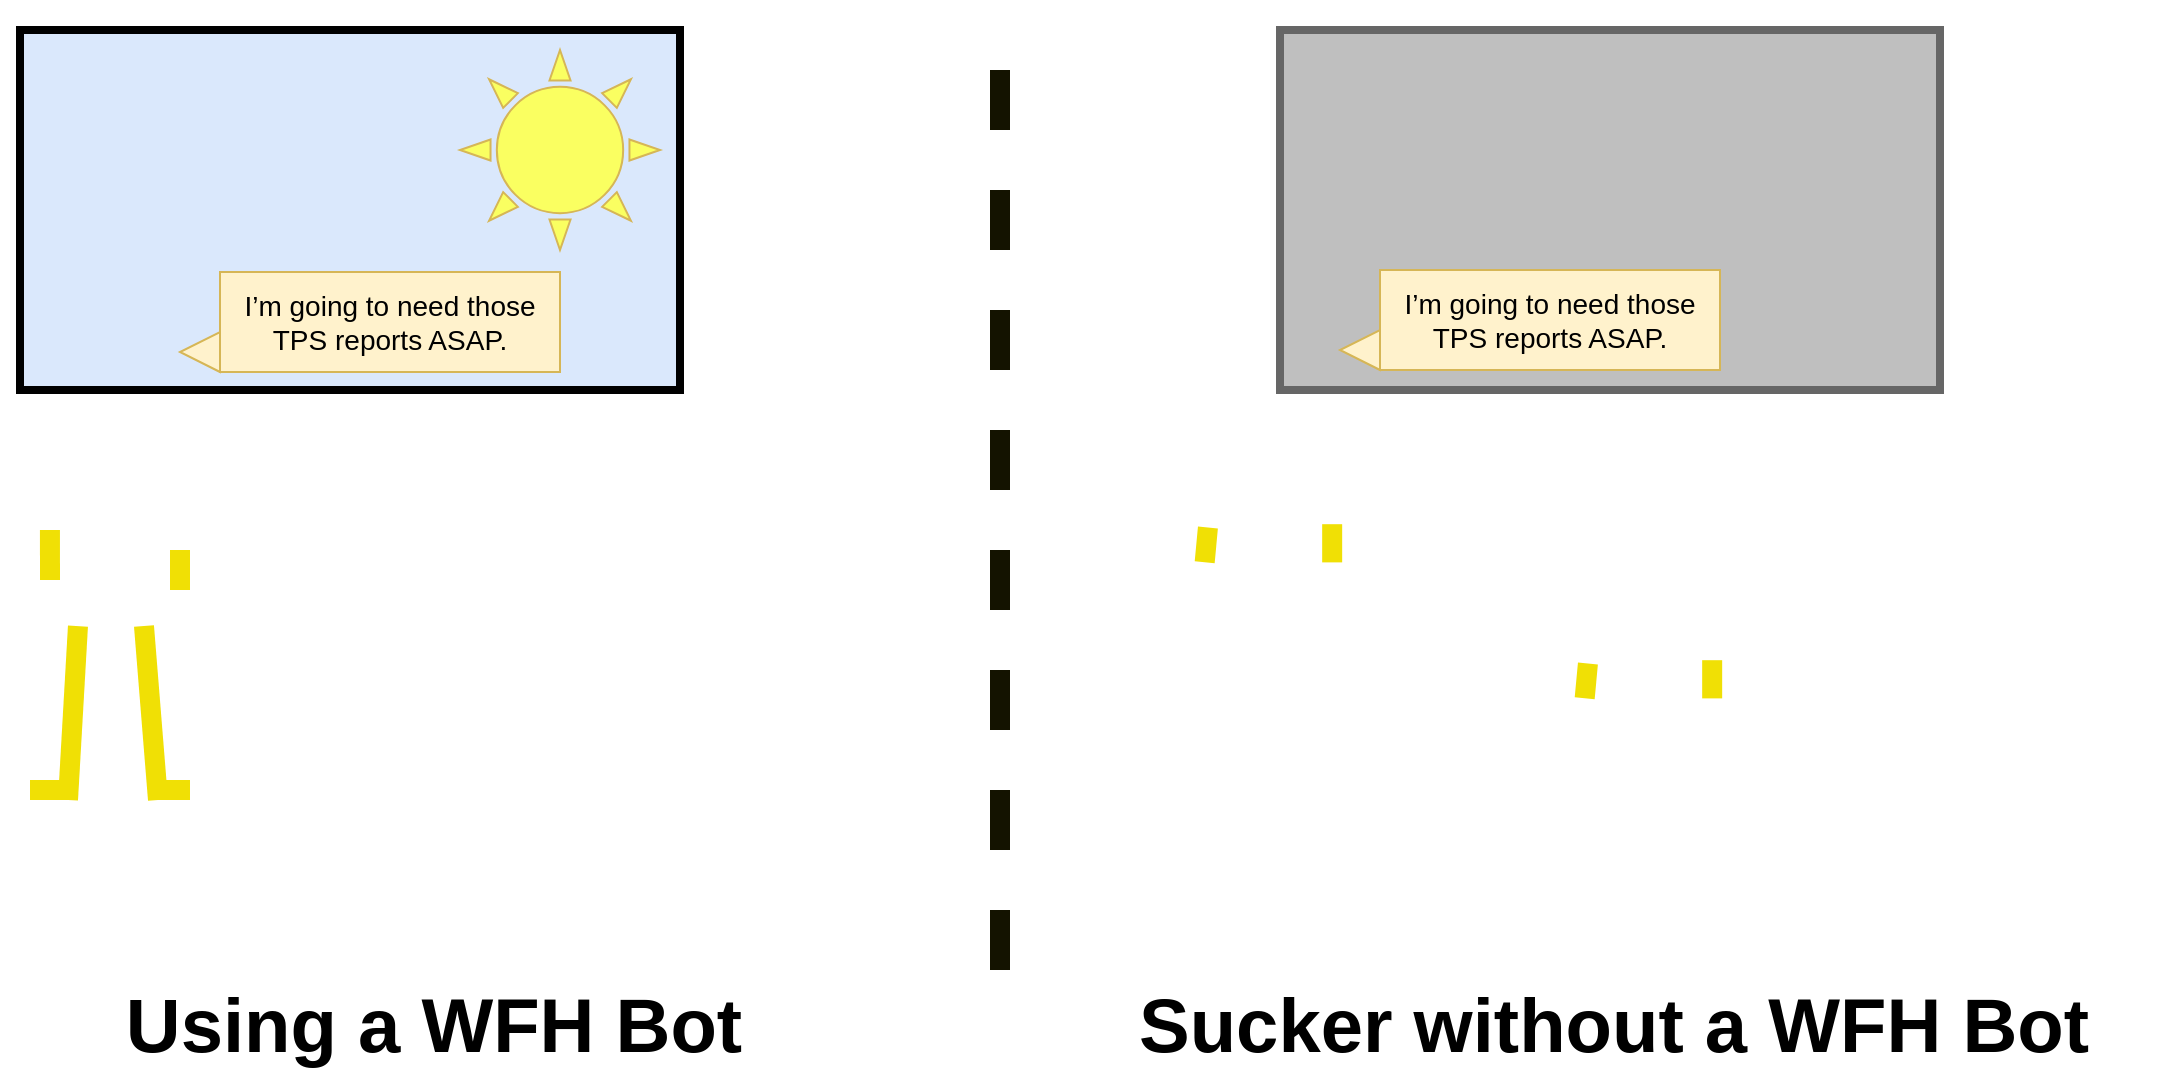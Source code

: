 <mxfile version="14.2.9" type="device"><diagram id="miBD3U49jxkPm7xhx8Oq" name="Page-1"><mxGraphModel dx="1892" dy="1666" grid="1" gridSize="10" guides="1" tooltips="1" connect="1" arrows="1" fold="1" page="1" pageScale="1" pageWidth="1100" pageHeight="850" math="0" shadow="0"><root><mxCell id="0"/><mxCell id="1" parent="0"/><mxCell id="nrNRSQf-IWqb1EBFZi1o-42" value="" style="rounded=0;whiteSpace=wrap;html=1;strokeWidth=4;strokeColor=#666666;fontColor=#333333;fillColor=#BFBFBF;" vertex="1" parent="1"><mxGeometry x="660" y="10" width="330" height="180" as="geometry"/></mxCell><mxCell id="nrNRSQf-IWqb1EBFZi1o-18" value="" style="shape=image;html=1;verticalAlign=top;verticalLabelPosition=bottom;labelBackgroundColor=#ffffff;imageAspect=0;aspect=fixed;image=https://cdn1.iconfinder.com/data/icons/amenities-outline-ii/48/_desk-128.png" vertex="1" parent="1"><mxGeometry x="130" y="210" width="185" height="185" as="geometry"/></mxCell><mxCell id="nrNRSQf-IWqb1EBFZi1o-21" value="" style="rounded=0;whiteSpace=wrap;html=1;fillColor=#dae8fc;strokeWidth=4;" vertex="1" parent="1"><mxGeometry x="30" y="10" width="330" height="180" as="geometry"/></mxCell><mxCell id="nrNRSQf-IWqb1EBFZi1o-17" value="" style="group" vertex="1" connectable="0" parent="1"><mxGeometry x="20" y="130" width="110" height="265" as="geometry"/></mxCell><mxCell id="nrNRSQf-IWqb1EBFZi1o-9" value="" style="endArrow=none;html=1;entryX=0.73;entryY=0.556;entryDx=0;entryDy=0;strokeWidth=10;entryPerimeter=0;fillColor=#fff2cc;strokeColor=#F0E005;" edge="1" parent="nrNRSQf-IWqb1EBFZi1o-17" target="nrNRSQf-IWqb1EBFZi1o-2"><mxGeometry width="50" height="50" relative="1" as="geometry"><mxPoint x="79" y="265" as="sourcePoint"/><mxPoint x="175" y="140" as="targetPoint"/></mxGeometry></mxCell><mxCell id="nrNRSQf-IWqb1EBFZi1o-10" value="" style="endArrow=none;html=1;strokeWidth=10;entryX=0.206;entryY=0.556;entryDx=0;entryDy=0;entryPerimeter=0;strokeColor=#F0E005;" edge="1" parent="nrNRSQf-IWqb1EBFZi1o-17" target="nrNRSQf-IWqb1EBFZi1o-2"><mxGeometry width="50" height="50" relative="1" as="geometry"><mxPoint x="34" y="265" as="sourcePoint"/><mxPoint x="175" y="140" as="targetPoint"/></mxGeometry></mxCell><mxCell id="nrNRSQf-IWqb1EBFZi1o-2" value="" style="shape=image;html=1;verticalAlign=top;verticalLabelPosition=bottom;labelBackgroundColor=#ffffff;imageAspect=0;aspect=fixed;image=https://cdn1.iconfinder.com/data/icons/clothes-outfit-line-shop-aholic/512/Panties-128.png" vertex="1" parent="nrNRSQf-IWqb1EBFZi1o-17"><mxGeometry x="26" y="143" width="63" height="63" as="geometry"/></mxCell><mxCell id="nrNRSQf-IWqb1EBFZi1o-13" value="" style="endArrow=none;html=1;strokeColor=#F0E005;strokeWidth=10;" edge="1" parent="nrNRSQf-IWqb1EBFZi1o-17"><mxGeometry width="50" height="50" relative="1" as="geometry"><mxPoint x="75" y="260" as="sourcePoint"/><mxPoint x="95" y="260" as="targetPoint"/></mxGeometry></mxCell><mxCell id="nrNRSQf-IWqb1EBFZi1o-14" value="" style="endArrow=none;html=1;strokeColor=#F0E005;strokeWidth=10;" edge="1" parent="nrNRSQf-IWqb1EBFZi1o-17"><mxGeometry width="50" height="50" relative="1" as="geometry"><mxPoint x="35" y="260" as="sourcePoint"/><mxPoint x="15" y="260" as="targetPoint"/></mxGeometry></mxCell><mxCell id="nrNRSQf-IWqb1EBFZi1o-15" value="" style="endArrow=none;html=1;strokeColor=#F0E005;strokeWidth=10;" edge="1" parent="nrNRSQf-IWqb1EBFZi1o-17"><mxGeometry width="50" height="50" relative="1" as="geometry"><mxPoint x="90" y="140" as="sourcePoint"/><mxPoint x="90" y="160" as="targetPoint"/></mxGeometry></mxCell><mxCell id="nrNRSQf-IWqb1EBFZi1o-16" value="" style="endArrow=none;html=1;strokeColor=#F0E005;strokeWidth=10;exitX=0.227;exitY=0.727;exitDx=0;exitDy=0;exitPerimeter=0;" edge="1" parent="nrNRSQf-IWqb1EBFZi1o-17" source="nrNRSQf-IWqb1EBFZi1o-3"><mxGeometry width="50" height="50" relative="1" as="geometry"><mxPoint x="125" y="190" as="sourcePoint"/><mxPoint x="25" y="155" as="targetPoint"/></mxGeometry></mxCell><mxCell id="nrNRSQf-IWqb1EBFZi1o-3" value="" style="shape=image;html=1;verticalAlign=top;verticalLabelPosition=bottom;labelBackgroundColor=#ffffff;imageAspect=0;aspect=fixed;image=https://cdn2.iconfinder.com/data/icons/free-mobile-icon-kit/64/Suit.png" vertex="1" parent="nrNRSQf-IWqb1EBFZi1o-17"><mxGeometry y="50" width="110" height="110" as="geometry"/></mxCell><mxCell id="nrNRSQf-IWqb1EBFZi1o-11" value="" style="shape=image;html=1;verticalAlign=top;verticalLabelPosition=bottom;labelBackgroundColor=#ffffff;imageAspect=0;aspect=fixed;image=https://cdn3.iconfinder.com/data/icons/emoji-1-4/64/_sunglasses_cool_smiley-128.png" vertex="1" parent="nrNRSQf-IWqb1EBFZi1o-17"><mxGeometry x="23.5" width="63" height="63" as="geometry"/></mxCell><mxCell id="nrNRSQf-IWqb1EBFZi1o-19" value="" style="verticalLabelPosition=bottom;verticalAlign=top;html=1;shape=mxgraph.basic.sun;strokeColor=#d6b656;fillColor=#FAFF61;" vertex="1" parent="1"><mxGeometry x="250" y="20" width="100" height="100" as="geometry"/></mxCell><mxCell id="nrNRSQf-IWqb1EBFZi1o-22" value="" style="shape=image;html=1;verticalAlign=top;verticalLabelPosition=bottom;labelBackgroundColor=#ffffff;imageAspect=0;aspect=fixed;image=https://cdn1.iconfinder.com/data/icons/life-of-amazon-outline/340/macaw_parrot_animal_feather_bird_beautiful_wildlife_jungle-128.png;fillColor=#FAFF61;" vertex="1" parent="1"><mxGeometry x="266" y="122" width="68" height="68" as="geometry"/></mxCell><mxCell id="nrNRSQf-IWqb1EBFZi1o-23" value="" style="shape=image;html=1;verticalAlign=top;verticalLabelPosition=bottom;labelBackgroundColor=#ffffff;imageAspect=0;aspect=fixed;image=https://cdn4.iconfinder.com/data/icons/48x48-free-object-icons/48/Butterfly.png;fillColor=#FAFF61;direction=south;" vertex="1" parent="1"><mxGeometry x="150" y="72" width="48" height="48" as="geometry"/></mxCell><mxCell id="nrNRSQf-IWqb1EBFZi1o-24" value="" style="shape=image;html=1;verticalAlign=top;verticalLabelPosition=bottom;labelBackgroundColor=#ffffff;imageAspect=0;aspect=fixed;image=https://cdn2.iconfinder.com/data/icons/animals/48/Butterfly.png;fillColor=#FAFF61;" vertex="1" parent="1"><mxGeometry x="70" y="36" width="48" height="48" as="geometry"/></mxCell><mxCell id="nrNRSQf-IWqb1EBFZi1o-33" value="" style="group" vertex="1" connectable="0" parent="1"><mxGeometry x="580" y="122" width="147.53" height="290.5" as="geometry"/></mxCell><mxCell id="nrNRSQf-IWqb1EBFZi1o-26" value="" style="shape=image;html=1;verticalAlign=top;verticalLabelPosition=bottom;labelBackgroundColor=#ffffff;imageAspect=0;aspect=fixed;image=https://cdn2.iconfinder.com/data/icons/clothing-and-accessories-1/80/clothing_accesories_clothes_fabric-18-128.png;strokeColor=#000000;strokeWidth=4;fillColor=#FAFF61;" vertex="1" parent="nrNRSQf-IWqb1EBFZi1o-33"><mxGeometry y="132.611" width="147.526" height="147.526" as="geometry"/></mxCell><mxCell id="nrNRSQf-IWqb1EBFZi1o-32" value="" style="group" vertex="1" connectable="0" parent="nrNRSQf-IWqb1EBFZi1o-33"><mxGeometry x="24.036" width="99.458" height="290.5" as="geometry"/></mxCell><mxCell id="nrNRSQf-IWqb1EBFZi1o-27" value="" style="shape=image;html=1;verticalAlign=top;verticalLabelPosition=bottom;labelBackgroundColor=#ffffff;imageAspect=0;aspect=fixed;image=https://cdn0.iconfinder.com/data/icons/star-wars/512/c3po-128.png;strokeColor=#000000;strokeWidth=4;fillColor=#FAFF61;" vertex="1" parent="nrNRSQf-IWqb1EBFZi1o-32"><mxGeometry x="17.405" width="64.646" height="64.646" as="geometry"/></mxCell><mxCell id="nrNRSQf-IWqb1EBFZi1o-28" value="" style="shape=image;html=1;verticalAlign=top;verticalLabelPosition=bottom;labelBackgroundColor=#ffffff;imageAspect=0;aspect=fixed;image=https://cdn0.iconfinder.com/data/icons/fathers-day-3-1/64/shoe_shoelaces_boot_footwear-128.png;strokeColor=#000000;strokeWidth=4;fillColor=#FAFF61;" vertex="1" parent="nrNRSQf-IWqb1EBFZi1o-32"><mxGeometry x="58.017" y="248.645" width="39.782" height="39.782" as="geometry"/></mxCell><mxCell id="nrNRSQf-IWqb1EBFZi1o-29" value="" style="shape=image;html=1;verticalAlign=top;verticalLabelPosition=bottom;labelBackgroundColor=#ffffff;imageAspect=0;aspect=fixed;image=https://cdn0.iconfinder.com/data/icons/fathers-day-3-1/64/shoe_shoelaces_boot_footwear-128.png;strokeColor=#000000;strokeWidth=4;fillColor=#FAFF61;direction=east;flipH=1;" vertex="1" parent="nrNRSQf-IWqb1EBFZi1o-32"><mxGeometry y="246.573" width="43.926" height="43.926" as="geometry"/></mxCell><mxCell id="nrNRSQf-IWqb1EBFZi1o-31" value="" style="endArrow=none;html=1;strokeColor=#F0E005;strokeWidth=10;entryX=0.825;entryY=0.775;entryDx=0;entryDy=0;entryPerimeter=0;exitX=0.825;exitY=0.967;exitDx=0;exitDy=0;exitPerimeter=0;" edge="1" parent="nrNRSQf-IWqb1EBFZi1o-32" source="nrNRSQf-IWqb1EBFZi1o-25" target="nrNRSQf-IWqb1EBFZi1o-25"><mxGeometry width="50" height="50" relative="1" as="geometry"><mxPoint x="-124.323" y="182.34" as="sourcePoint"/><mxPoint x="-82.882" y="140.899" as="targetPoint"/></mxGeometry></mxCell><mxCell id="nrNRSQf-IWqb1EBFZi1o-25" value="" style="shape=image;html=1;verticalAlign=top;verticalLabelPosition=bottom;labelBackgroundColor=#ffffff;imageAspect=0;aspect=fixed;image=https://cdn2.iconfinder.com/data/icons/free-mobile-icon-kit/64/Suit.png;strokeColor=#000000;strokeWidth=4;fillColor=#FAFF61;" vertex="1" parent="nrNRSQf-IWqb1EBFZi1o-32"><mxGeometry y="58.017" width="99.456" height="99.456" as="geometry"/></mxCell><mxCell id="nrNRSQf-IWqb1EBFZi1o-30" value="" style="endArrow=none;html=1;strokeColor=#F0E005;strokeWidth=10;entryX=0.298;entryY=0.028;entryDx=0;entryDy=0;entryPerimeter=0;exitX=0.287;exitY=0.146;exitDx=0;exitDy=0;exitPerimeter=0;" edge="1" parent="nrNRSQf-IWqb1EBFZi1o-33" source="nrNRSQf-IWqb1EBFZi1o-26" target="nrNRSQf-IWqb1EBFZi1o-26"><mxGeometry width="50" height="50" relative="1" as="geometry"><mxPoint x="447.563" y="273.509" as="sourcePoint"/><mxPoint x="489.004" y="232.068" as="targetPoint"/></mxGeometry></mxCell><mxCell id="nrNRSQf-IWqb1EBFZi1o-38" value="" style="group" vertex="1" connectable="0" parent="1"><mxGeometry x="110" y="131" width="190" height="50" as="geometry"/></mxCell><mxCell id="nrNRSQf-IWqb1EBFZi1o-36" value="&lt;font style=&quot;font-size: 14px&quot;&gt;I’m going to need those TPS reports ASAP.&lt;/font&gt;" style="text;html=1;strokeColor=#d6b656;fillColor=#fff2cc;align=center;verticalAlign=middle;whiteSpace=wrap;rounded=0;" vertex="1" parent="nrNRSQf-IWqb1EBFZi1o-38"><mxGeometry x="20" width="170" height="50" as="geometry"/></mxCell><mxCell id="nrNRSQf-IWqb1EBFZi1o-37" value="" style="triangle;whiteSpace=wrap;html=1;strokeColor=#d6b656;strokeWidth=1;fillColor=#fff2cc;direction=west;" vertex="1" parent="nrNRSQf-IWqb1EBFZi1o-38"><mxGeometry y="30" width="20" height="20" as="geometry"/></mxCell><mxCell id="nrNRSQf-IWqb1EBFZi1o-39" value="" style="group" vertex="1" connectable="0" parent="1"><mxGeometry x="690" y="130" width="190" height="50" as="geometry"/></mxCell><mxCell id="nrNRSQf-IWqb1EBFZi1o-40" value="&lt;font style=&quot;font-size: 14px&quot;&gt;I’m going to need those TPS reports ASAP.&lt;/font&gt;" style="text;html=1;strokeColor=#d6b656;fillColor=#fff2cc;align=center;verticalAlign=middle;whiteSpace=wrap;rounded=0;" vertex="1" parent="nrNRSQf-IWqb1EBFZi1o-39"><mxGeometry x="20" width="170" height="50" as="geometry"/></mxCell><mxCell id="nrNRSQf-IWqb1EBFZi1o-41" value="" style="triangle;whiteSpace=wrap;html=1;strokeColor=#d6b656;strokeWidth=1;fillColor=#fff2cc;direction=west;" vertex="1" parent="nrNRSQf-IWqb1EBFZi1o-39"><mxGeometry y="30" width="20" height="20" as="geometry"/></mxCell><mxCell id="nrNRSQf-IWqb1EBFZi1o-45" value="" style="shape=image;html=1;verticalAlign=top;verticalLabelPosition=bottom;labelBackgroundColor=#ffffff;imageAspect=0;aspect=fixed;image=https://cdn2.iconfinder.com/data/icons/pittogrammi/142/56-128.png;strokeColor=#000000;strokeWidth=1;fillColor=#BFBFBF;" vertex="1" parent="1"><mxGeometry x="771" y="10" width="128" height="128" as="geometry"/></mxCell><mxCell id="nrNRSQf-IWqb1EBFZi1o-47" value="" style="shape=image;html=1;verticalAlign=top;verticalLabelPosition=bottom;labelBackgroundColor=#ffffff;imageAspect=0;aspect=fixed;image=https://cdn2.iconfinder.com/data/icons/pittogrammi/142/56-128.png;strokeColor=#000000;strokeWidth=1;fillColor=#BFBFBF;" vertex="1" parent="1"><mxGeometry x="670" y="3" width="128" height="128" as="geometry"/></mxCell><mxCell id="nrNRSQf-IWqb1EBFZi1o-48" value="" style="shape=image;html=1;verticalAlign=top;verticalLabelPosition=bottom;labelBackgroundColor=#ffffff;imageAspect=0;aspect=fixed;image=https://cdn2.iconfinder.com/data/icons/pittogrammi/142/57-128.png;strokeColor=#000000;strokeWidth=1;fillColor=#BFBFBF;" vertex="1" parent="1"><mxGeometry x="862" y="20" width="128" height="128" as="geometry"/></mxCell><mxCell id="nrNRSQf-IWqb1EBFZi1o-49" value="" style="endArrow=none;html=1;strokeWidth=10;strokeColor=#141300;dashed=1;" edge="1" parent="1"><mxGeometry width="50" height="50" relative="1" as="geometry"><mxPoint x="520" y="480" as="sourcePoint"/><mxPoint x="520" as="targetPoint"/></mxGeometry></mxCell><mxCell id="nrNRSQf-IWqb1EBFZi1o-52" value="" style="shape=image;html=1;verticalAlign=top;verticalLabelPosition=bottom;labelBackgroundColor=#ffffff;imageAspect=0;aspect=fixed;image=https://cdn0.iconfinder.com/data/icons/coronavirus-covid-19-3/64/garbage-coronavirus-bacteria-pollution-wastrel-128.png;strokeColor=#000000;strokeWidth=1;fillColor=#BFBFBF;" vertex="1" parent="1"><mxGeometry x="990" y="290" width="110" height="110" as="geometry"/></mxCell><mxCell id="nrNRSQf-IWqb1EBFZi1o-50" value="" style="shape=image;html=1;verticalAlign=top;verticalLabelPosition=bottom;labelBackgroundColor=#ffffff;imageAspect=0;aspect=fixed;image=https://cdn4.iconfinder.com/data/icons/coronavirus-30/48/67-128.png;strokeColor=#000000;strokeWidth=1;fillColor=#BFBFBF;" vertex="1" parent="1"><mxGeometry x="1030" y="395" width="58" height="58" as="geometry"/></mxCell><mxCell id="nrNRSQf-IWqb1EBFZi1o-51" value="" style="shape=image;html=1;verticalAlign=top;verticalLabelPosition=bottom;labelBackgroundColor=#ffffff;imageAspect=0;aspect=fixed;image=https://cdn0.iconfinder.com/data/icons/coronavirus-32/48/67-128.png;strokeColor=#000000;strokeWidth=1;fillColor=#BFBFBF;direction=east;flipH=1;" vertex="1" parent="1"><mxGeometry x="907.77" y="347.5" width="65" height="65" as="geometry"/></mxCell><mxCell id="nrNRSQf-IWqb1EBFZi1o-56" value="" style="group" vertex="1" connectable="0" parent="1"><mxGeometry x="794.036" y="190" width="113.734" height="308" as="geometry"/></mxCell><mxCell id="nrNRSQf-IWqb1EBFZi1o-69" value="" style="group" vertex="1" connectable="0" parent="nrNRSQf-IWqb1EBFZi1o-56"><mxGeometry y="11" width="99.46" height="287" as="geometry"/></mxCell><mxCell id="nrNRSQf-IWqb1EBFZi1o-70" value="" style="group" vertex="1" connectable="0" parent="nrNRSQf-IWqb1EBFZi1o-69"><mxGeometry y="47.017" width="99.46" height="239.983" as="geometry"/></mxCell><mxCell id="nrNRSQf-IWqb1EBFZi1o-60" value="" style="endArrow=none;html=1;strokeColor=#F0E005;strokeWidth=10;entryX=0.825;entryY=0.775;entryDx=0;entryDy=0;entryPerimeter=0;exitX=0.825;exitY=0.967;exitDx=0;exitDy=0;exitPerimeter=0;" edge="1" parent="nrNRSQf-IWqb1EBFZi1o-70" source="nrNRSQf-IWqb1EBFZi1o-61" target="nrNRSQf-IWqb1EBFZi1o-61"><mxGeometry width="50" height="50" relative="1" as="geometry"><mxPoint x="-124.323" y="124.322" as="sourcePoint"/><mxPoint x="-82.882" y="82.882" as="targetPoint"/></mxGeometry></mxCell><mxCell id="nrNRSQf-IWqb1EBFZi1o-61" value="" style="shape=image;html=1;verticalAlign=top;verticalLabelPosition=bottom;labelBackgroundColor=#ffffff;imageAspect=0;aspect=fixed;image=https://cdn2.iconfinder.com/data/icons/free-mobile-icon-kit/64/Suit.png;strokeColor=#000000;strokeWidth=4;fillColor=#FAFF61;" vertex="1" parent="nrNRSQf-IWqb1EBFZi1o-70"><mxGeometry width="99.456" height="99.456" as="geometry"/></mxCell><mxCell id="nrNRSQf-IWqb1EBFZi1o-66" value="" style="shape=image;html=1;verticalAlign=top;verticalLabelPosition=bottom;labelBackgroundColor=#ffffff;imageAspect=0;aspect=fixed;image=https://cdn4.iconfinder.com/data/icons/camping-hand-drawn/41/camping_hand_drawn_icon_-08-128.png;strokeColor=#000000;strokeWidth=1;fillColor=#BFBFBF;" vertex="1" parent="nrNRSQf-IWqb1EBFZi1o-70"><mxGeometry x="51.46" y="191.983" width="48" height="48" as="geometry"/></mxCell><mxCell id="nrNRSQf-IWqb1EBFZi1o-63" value="" style="shape=image;html=1;verticalAlign=top;verticalLabelPosition=bottom;labelBackgroundColor=#ffffff;imageAspect=0;aspect=fixed;image=https://cdn3.iconfinder.com/data/icons/emoji-1-4/64/_crying_emoji_sad-128.png;strokeColor=#000000;strokeWidth=1;fillColor=#BFBFBF;" vertex="1" parent="nrNRSQf-IWqb1EBFZi1o-69"><mxGeometry x="21.96" width="58" height="58" as="geometry"/></mxCell><mxCell id="nrNRSQf-IWqb1EBFZi1o-68" value="" style="group" vertex="1" connectable="0" parent="1"><mxGeometry x="770" y="322.611" width="147.526" height="163.389" as="geometry"/></mxCell><mxCell id="nrNRSQf-IWqb1EBFZi1o-55" value="" style="shape=image;html=1;verticalAlign=top;verticalLabelPosition=bottom;labelBackgroundColor=#ffffff;imageAspect=0;aspect=fixed;image=https://cdn2.iconfinder.com/data/icons/clothing-and-accessories-1/80/clothing_accesories_clothes_fabric-18-128.png;strokeColor=#000000;strokeWidth=4;fillColor=#FAFF61;" vertex="1" parent="nrNRSQf-IWqb1EBFZi1o-68"><mxGeometry width="147.526" height="147.526" as="geometry"/></mxCell><mxCell id="nrNRSQf-IWqb1EBFZi1o-62" value="" style="endArrow=none;html=1;strokeColor=#F0E005;strokeWidth=10;entryX=0.298;entryY=0.028;entryDx=0;entryDy=0;entryPerimeter=0;exitX=0.287;exitY=0.146;exitDx=0;exitDy=0;exitPerimeter=0;" edge="1" parent="nrNRSQf-IWqb1EBFZi1o-68" source="nrNRSQf-IWqb1EBFZi1o-55" target="nrNRSQf-IWqb1EBFZi1o-55"><mxGeometry y="-132.611" width="50" height="50" as="geometry"><mxPoint x="447.563" y="140.899" as="sourcePoint"/><mxPoint x="489.004" y="99.458" as="targetPoint"/></mxGeometry></mxCell><mxCell id="nrNRSQf-IWqb1EBFZi1o-67" value="" style="shape=image;html=1;verticalAlign=top;verticalLabelPosition=bottom;labelBackgroundColor=#ffffff;imageAspect=0;aspect=fixed;image=https://cdn4.iconfinder.com/data/icons/camping-hand-drawn/41/camping_hand_drawn_icon_-08-128.png;strokeColor=#000000;strokeWidth=1;fillColor=#BFBFBF;flipH=1;" vertex="1" parent="nrNRSQf-IWqb1EBFZi1o-68"><mxGeometry x="19.996" y="115.389" width="48" height="48" as="geometry"/></mxCell><mxCell id="nrNRSQf-IWqb1EBFZi1o-71" value="" style="shape=image;html=1;verticalAlign=top;verticalLabelPosition=bottom;labelBackgroundColor=#ffffff;imageAspect=0;aspect=fixed;image=https://cdn3.iconfinder.com/data/icons/materia-flat-halloween-free/24/039_026_cat_black_witch_halloween-128.png;strokeColor=#000000;strokeWidth=1;fillColor=#BFBFBF;" vertex="1" parent="1"><mxGeometry x="340" y="310" width="92.5" height="92.5" as="geometry"/></mxCell><mxCell id="nrNRSQf-IWqb1EBFZi1o-72" value="" style="shape=image;html=1;verticalAlign=top;verticalLabelPosition=bottom;labelBackgroundColor=#ffffff;imageAspect=0;aspect=fixed;image=https://cdn2.iconfinder.com/data/icons/flat-icons-19/128/Flower_pot.png;strokeColor=#000000;strokeWidth=1;fillColor=#BFBFBF;" vertex="1" parent="1"><mxGeometry x="267" y="230" width="48" height="48" as="geometry"/></mxCell><mxCell id="nrNRSQf-IWqb1EBFZi1o-75" value="&lt;b&gt;&lt;font style=&quot;font-size: 38px&quot;&gt;Using a WFH Bot&lt;/font&gt;&lt;/b&gt;" style="text;html=1;strokeColor=none;fillColor=none;align=center;verticalAlign=middle;whiteSpace=wrap;rounded=0;" vertex="1" parent="1"><mxGeometry x="30" y="498" width="414" height="20" as="geometry"/></mxCell><mxCell id="nrNRSQf-IWqb1EBFZi1o-76" value="&lt;b&gt;&lt;font style=&quot;font-size: 38px&quot;&gt;Sucker without a WFH Bot&lt;/font&gt;&lt;/b&gt;" style="text;html=1;strokeColor=none;fillColor=none;align=center;verticalAlign=middle;whiteSpace=wrap;rounded=0;" vertex="1" parent="1"><mxGeometry x="580" y="498" width="494" height="20" as="geometry"/></mxCell></root></mxGraphModel></diagram></mxfile>
